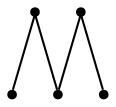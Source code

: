 graph {
  node [shape=point,comment="{\"directed\":false,\"doi\":\"10.1007/3-540-36151-0_23 \",\"figure\":\"1 (1)\"}"]

  v0 [pos="718.3333079020183,1996.7916361490886"]
  v1 [pos="441.9583400090536,1781.791737874349"]
  v2 [pos="656.9583257039388,1889.2916870117188"]
  v3 [pos="365.08332093556726,1935.4167175292969"]
  v4 [pos="411.2083196640015,2104.416707356771"]

  v0 -- v1 [id="-1",pos="718.3333079020183,1996.7916361490886 712.5708262125652,1925.6749979654949 700.2208709716797,1858.6708577473958 641.5708541870117,1812.5540924072266 635.2208455403646,1807.8416697184243 635.2208455403646,1807.8416697184243 635.2208455403646,1807.8416697184243 628.5666783650717,1803.4416707356772 628.5666783650717,1803.4416707356772 628.5666783650717,1803.4416707356772 571.2916692097982,1766.916707356771 506.1458587646485,1772.0500183105469 441.9583400090536,1781.791737874349"]
  v0 -- v3 [id="-5",pos="718.3333079020183,1996.7916361490886 712.5499725341797,1976.829325358073 700.6125132242839,1961.766866048177 680.4749806722006,1955.9959920247395 675.4583358764648,1954.4585418701172 675.4583358764648,1954.4585418701172 675.4583358764648,1954.4585418701172 669.8291778564453,1953.2293192545574 669.8291778564453,1953.2293192545574 669.8291778564453,1953.2293192545574 637.8292083740234,1947.4126688639324 585.8999888102214,1951.8335215250652 557.7166875203451,1970.4292805989583 553.0083338419597,1973.5001118977864 553.0083338419597,1973.5001118977864 553.0083338419597,1973.5001118977864 550.7541656494141,1975.0376892089844 550.7541656494141,1975.0376892089844 550.7541656494141,1975.0376892089844 548.3999888102214,1976.6752115885417 548.3999888102214,1976.6752115885417 548.3999888102214,1976.6752115885417 546.0458119710287,1978.212661743164 546.0458119710287,1978.212661743164 546.0458119710287,1978.212661743164 516.1291758219402,1999.3210347493489 455.566692352295,2001.591796875 422.2625096638998,1990.8043416341145 416.83750152587896,1988.9626057942708 416.83750152587896,1988.9626057942708 416.83750152587896,1988.9626057942708 411.7166837056478,1986.9125874837239 411.7166837056478,1986.9125874837239 411.7166837056478,1986.9125874837239 388.80418141682946,1976.7334493001301 375.2291679382324,1958.2918039957683 365.08332093556726,1935.4167175292969"]
  v2 -- v3 [id="-9",pos="656.9583257039388,1889.2916870117188 606.1208724975586,1885.1835123697917 555.4333368937175,1881.5501403808594 505.1916758219401,1884.4293467203777 498.43750000000006,1884.837646484375 498.43750000000006,1884.837646484375 498.43750000000006,1884.837646484375 491.57501856486004,1885.3500874837239 491.57501856486004,1885.3500874837239 491.57501856486004,1885.3500874837239 450.7750193277995,1889.4751739501953 388.6250178019206,1895.4876454671223 365.08332093556726,1935.4167175292969"]
  v2 -- v4 [id="-29",pos="656.9583257039388,1889.2916870117188 653.1375249226888,1897.3292541503906 653.1375249226888,1897.3292541503906 653.1375249226888,1897.3292541503906 652.0125071207683,1899.6834309895833 652.0125071207683,1899.6834309895833 652.0125071207683,1899.6834309895833 650.683339436849,1902.2418212890625 650.683339436849,1902.2418212890625 650.683339436849,1902.2418212890625 649.2500305175781,1905.1084391276042 649.2500305175781,1905.1084391276042 649.2500305175781,1905.1084391276042 647.712516784668,1908.283411661784 647.712516784668,1908.283411661784 647.712516784668,1908.283411661784 645.9708531697592,1911.7626698811848 645.9708531697592,1911.7626698811848 645.9708531697592,1911.7626698811848 644.1291809082031,1915.345942179362 644.1291809082031,1915.345942179362 644.1291809082031,1915.345942179362 642.0791625976562,1919.237569173177 642.0791625976562,1919.237569173177 642.0791625976562,1919.237569173177 640.0333404541016,1923.3334096272786 640.0333404541016,1923.3334096272786 640.0333404541016,1923.3334096272786 637.779172261556,1927.5293223063152 637.779172261556,1927.5293223063152 637.779172261556,1927.5293223063152 635.4249954223633,1931.9333902994792 635.4249954223633,1931.9333902994792 635.4249954223633,1931.9333902994792 632.9708735148113,1936.3375854492188 632.9708735148113,1936.3375854492188 632.9708735148113,1936.3375854492188 630.4083506266277,1940.9417978922527 630.4083506266277,1940.9417978922527 630.4083506266277,1940.9417978922527 627.7458190917969,1945.5500793457031 627.7458190917969,1945.5500793457031 627.7458190917969,1945.5500793457031 624.9833424886068,1950.2584330240886 624.9833424886068,1950.2584330240886 624.9833424886068,1950.2584330240886 622.1166610717773,1955.0709279378254 622.1166610717773,1955.0709279378254 622.1166610717773,1955.0709279378254 619.1458384195964,1959.8834228515625 619.1458384195964,1959.8834228515625 619.1458384195964,1959.8834228515625 616.0750071207683,1964.6959177652996 616.0750071207683,1964.6959177652996 616.0750071207683,1964.6959177652996 612.9000345865886,1969.6126810709636 612.9000345865886,1969.6126810709636 612.9000345865886,1969.6126810709636 609.5208485921224,1974.5251210530598 609.5208485921224,1974.5251210530598 609.5208485921224,1974.5251210530598 606.0416539510092,1979.5418294270833 606.0416539510092,1979.5418294270833 606.0416539510092,1979.5418294270833 602.4583180745443,1984.5584106445312 602.4583180745443,1984.5584106445312 602.4583180745443,1984.5584106445312 598.6708323160808,1989.6792602539062 598.6708323160808,1989.6792602539062 598.6708323160808,1989.6792602539062 594.6791966756185,1994.9000549316406 594.6791966756185,1994.9000549316406 594.6791966756185,1994.9000549316406 590.583356221517,2000.1209767659504 590.583356221517,2000.1209767659504 590.583356221517,2000.1209767659504 586.1791610717773,2005.3417714436848 586.1791610717773,2005.3417714436848 586.1791610717773,2005.3417714436848 581.5708160400391,2010.6668345133464 581.5708160400391,2010.6668345133464 581.5708160400391,2010.6668345133464 576.7583211263021,2016.0918426513672 576.7583211263021,2016.0918426513672 576.7583211263021,2016.0918426513672 571.6416676839193,2021.5209197998047 571.6416676839193,2021.5209197998047 571.6416676839193,2021.5209197998047 566.4208730061849,2026.9459279378254 566.4208730061849,2026.9459279378254 566.4208730061849,2026.9459279378254 560.8916600545248,2032.3709360758464 560.8916600545248,2032.3709360758464 560.8916600545248,2032.3709360758464 555.2583694458008,2037.6959991455078 555.2583694458008,2037.6959991455078 555.2583694458008,2037.6959991455078 549.4249979654949,2042.9167938232422 549.4249979654949,2042.9167938232422 549.4249979654949,2042.9167938232422 542.9749806722006,2048.4459431966143 542.9749806722006,2048.4459431966143 542.9749806722006,2048.4459431966143 536.4208221435547,2053.6667378743487 536.4208221435547,2053.6667378743487 536.4208221435547,2053.6667378743487 530.0708452860515,2058.479232788086 530.0708452860515,2058.479232788086 530.0708452860515,2058.479232788086 523.829174041748,2062.987569173177 523.829174041748,2062.987569173177 523.829174041748,2062.987569173177 517.6833470662435,2067.0793406168623 517.6833470662435,2067.0793406168623 517.6833470662435,2067.0793406168623 511.8500073750814,2070.8710225423174 511.8500073750814,2070.8710225423174 511.8500073750814,2070.8710225423174 506.11667633056646,2074.3501536051435 506.11667633056646,2074.3501536051435 506.11667633056646,2074.3501536051435 500.58752695719403,2077.525126139323 500.58752695719403,2077.525126139323 500.58752695719403,2077.525126139323 495.158322652181,2080.2876027425127 495.158322652181,2080.2876027425127 495.158322652181,2080.2876027425127 489.93752797444665,2082.9501342773438 489.93752797444665,2082.9501342773438 489.93752797444665,2082.9501342773438 484.9208513895671,2085.304311116536 484.9208513895671,2085.304311116536 484.9208513895671,2085.304311116536 480.008347829183,2087.354329427083 480.008347829183,2087.354329427083 480.008347829183,2087.354329427083 475.1958211263021,2089.300079345703 475.1958211263021,2089.300079345703 475.1958211263021,2089.300079345703 470.4833348592123,2091.0376739501953 470.4833348592123,2091.0376739501953 470.4833348592123,2091.0376739501953 465.97919464111334,2092.675069173177 465.97919464111334,2092.675069173177 465.97919464111334,2092.675069173177 461.4749908447266,2094.1085052490234 461.4749908447266,2094.1085052490234 461.4749908447266,2094.1085052490234 457.0708592732748,2095.337600708008 457.0708592732748,2095.337600708008 457.0708592732748,2095.337600708008 452.77083714803064,2096.5668233235674 452.77083714803064,2096.5668233235674 452.77083714803064,2096.5668233235674 444.58332061767584,2098.6168416341143 444.58332061767584,2098.6168416341143 444.58332061767584,2098.6168416341143 440.6916936238607,2099.4334411621094 440.6916936238607,2099.4334411621094 440.6916936238607,2099.4334411621094 437.00418472290045,2100.2542368570967 437.00418472290045,2100.2542368570967 437.00418472290045,2100.2542368570967 433.4208488464356,2100.9710184733076 433.4208488464356,2100.9710184733076 433.4208488464356,2100.9710184733076 430.1458358764649,2101.5834045410156 430.1458358764649,2101.5834045410156 430.1458358764649,2101.5834045410156 426.9708633422852,2102.0959726969404 426.9708633422852,2102.0959726969404 426.9708633422852,2102.0959726969404 424.2083231608073,2102.608413696289 424.2083231608073,2102.608413696289 424.2083231608073,2102.608413696289 421.6458638509115,2102.916768391927 421.6458638509115,2102.916768391927 421.6458638509115,2102.916768391927 419.2916870117188,2103.325068155925 419.2916870117188,2103.325068155925 419.2916870117188,2103.325068155925 411.2083196640015,2104.416707356771 411.2083196640015,2104.416707356771 411.2083196640015,2104.416707356771"]
}